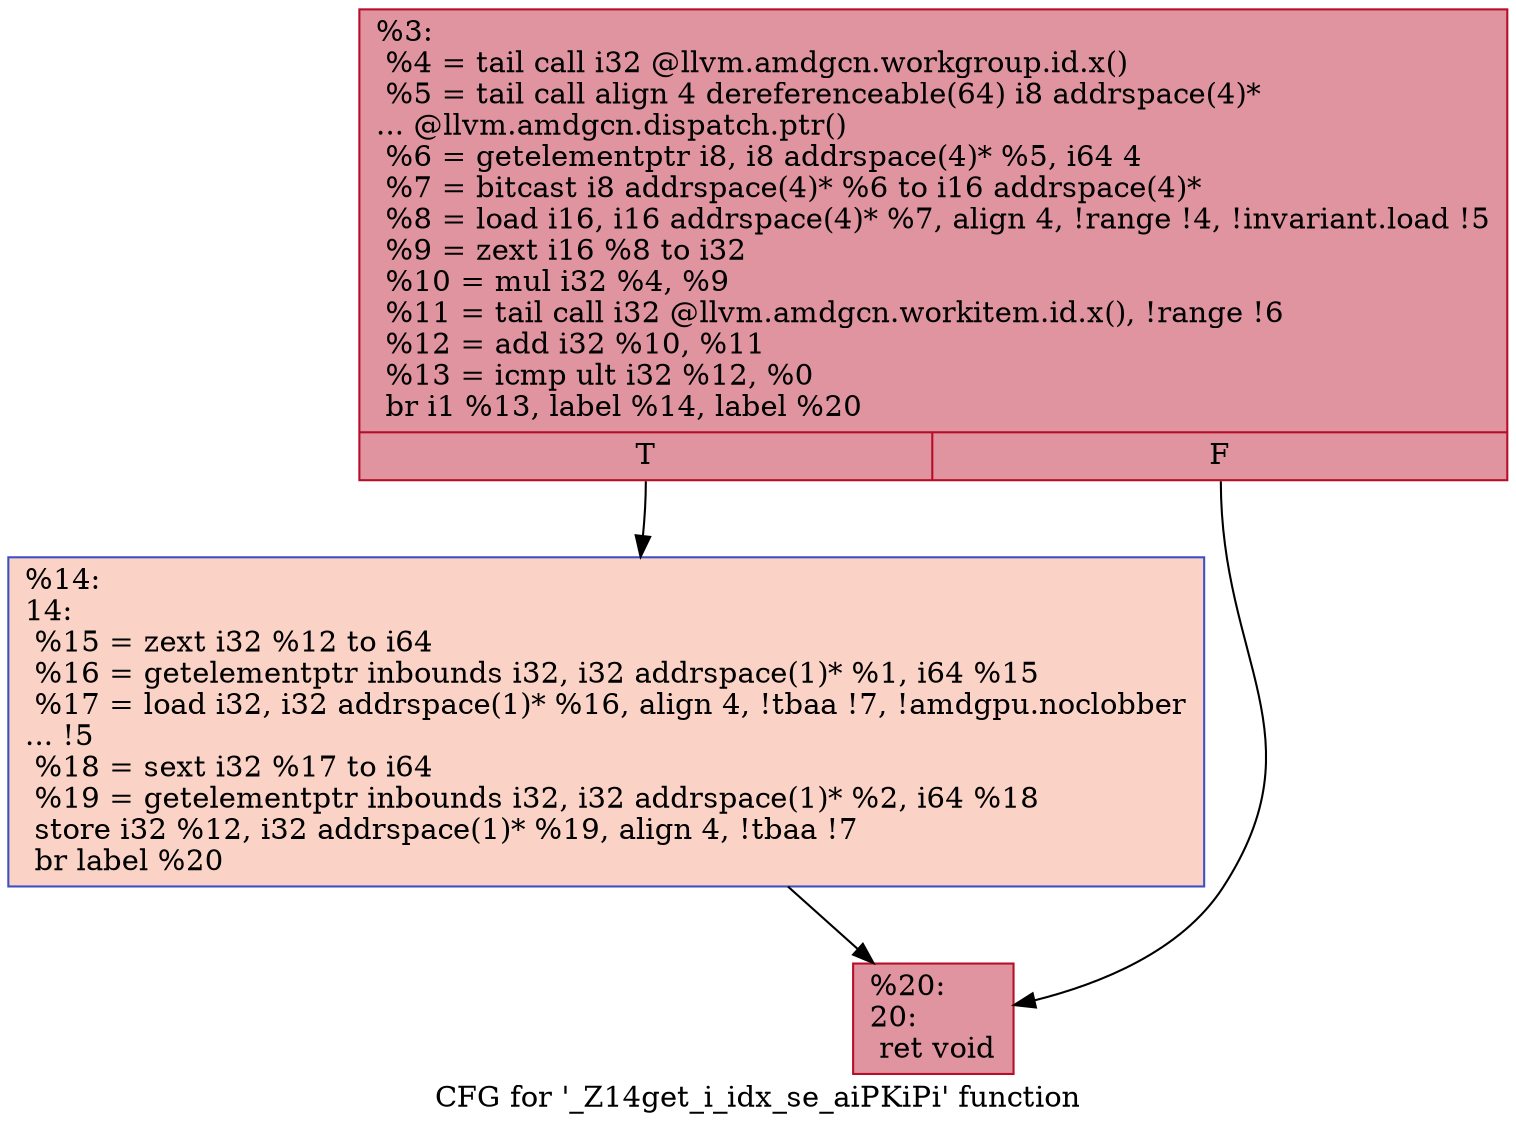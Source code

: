 digraph "CFG for '_Z14get_i_idx_se_aiPKiPi' function" {
	label="CFG for '_Z14get_i_idx_se_aiPKiPi' function";

	Node0x5e05ff0 [shape=record,color="#b70d28ff", style=filled, fillcolor="#b70d2870",label="{%3:\l  %4 = tail call i32 @llvm.amdgcn.workgroup.id.x()\l  %5 = tail call align 4 dereferenceable(64) i8 addrspace(4)*\l... @llvm.amdgcn.dispatch.ptr()\l  %6 = getelementptr i8, i8 addrspace(4)* %5, i64 4\l  %7 = bitcast i8 addrspace(4)* %6 to i16 addrspace(4)*\l  %8 = load i16, i16 addrspace(4)* %7, align 4, !range !4, !invariant.load !5\l  %9 = zext i16 %8 to i32\l  %10 = mul i32 %4, %9\l  %11 = tail call i32 @llvm.amdgcn.workitem.id.x(), !range !6\l  %12 = add i32 %10, %11\l  %13 = icmp ult i32 %12, %0\l  br i1 %13, label %14, label %20\l|{<s0>T|<s1>F}}"];
	Node0x5e05ff0:s0 -> Node0x5e07ef0;
	Node0x5e05ff0:s1 -> Node0x5e07f80;
	Node0x5e07ef0 [shape=record,color="#3d50c3ff", style=filled, fillcolor="#f59c7d70",label="{%14:\l14:                                               \l  %15 = zext i32 %12 to i64\l  %16 = getelementptr inbounds i32, i32 addrspace(1)* %1, i64 %15\l  %17 = load i32, i32 addrspace(1)* %16, align 4, !tbaa !7, !amdgpu.noclobber\l... !5\l  %18 = sext i32 %17 to i64\l  %19 = getelementptr inbounds i32, i32 addrspace(1)* %2, i64 %18\l  store i32 %12, i32 addrspace(1)* %19, align 4, !tbaa !7\l  br label %20\l}"];
	Node0x5e07ef0 -> Node0x5e07f80;
	Node0x5e07f80 [shape=record,color="#b70d28ff", style=filled, fillcolor="#b70d2870",label="{%20:\l20:                                               \l  ret void\l}"];
}
